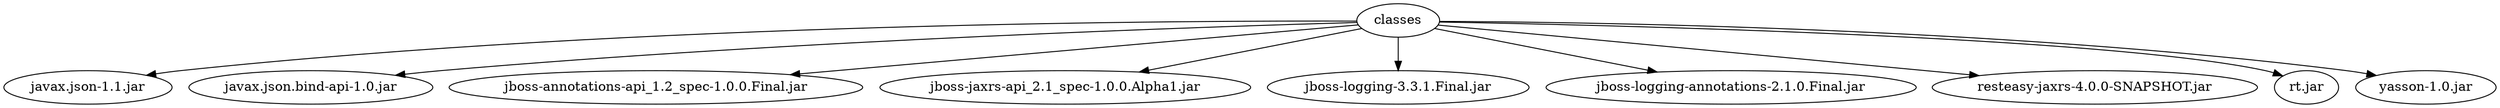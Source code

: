 digraph "summary" {
  "classes"                                          -> "javax.json-1.1.jar";
  "classes"                                          -> "javax.json.bind-api-1.0.jar";
  "classes"                                          -> "jboss-annotations-api_1.2_spec-1.0.0.Final.jar";
  "classes"                                          -> "jboss-jaxrs-api_2.1_spec-1.0.0.Alpha1.jar";
  "classes"                                          -> "jboss-logging-3.3.1.Final.jar";
  "classes"                                          -> "jboss-logging-annotations-2.1.0.Final.jar";
  "classes"                                          -> "resteasy-jaxrs-4.0.0-SNAPSHOT.jar";
  "classes"                                          -> "rt.jar";
  "classes"                                          -> "yasson-1.0.jar";
}
